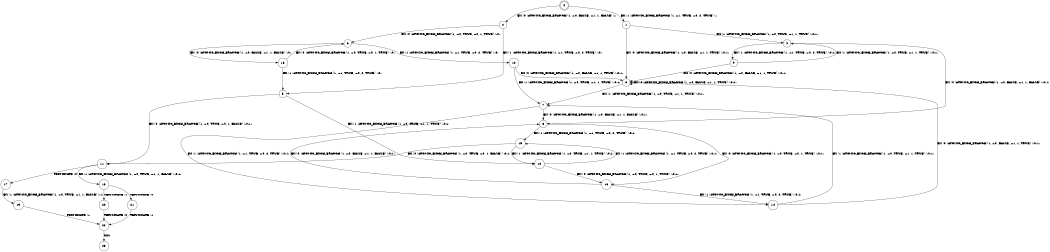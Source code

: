 digraph BCG {
size = "7, 10.5";
center = TRUE;
node [shape = circle];
0 [peripheries = 2];
0 -> 1 [label = "EX !1 !ATOMIC_EXCH_BRANCH (1, +1, TRUE, +0, 2, TRUE) !::"];
0 -> 2 [label = "EX !0 !ATOMIC_EXCH_BRANCH (1, +0, FALSE, +1, 1, FALSE) !::"];
1 -> 3 [label = "EX !0 !ATOMIC_EXCH_BRANCH (1, +0, FALSE, +1, 1, TRUE) !:0:1:"];
1 -> 4 [label = "EX !1 !ATOMIC_EXCH_BRANCH (1, +0, TRUE, +1, 1, TRUE) !:0:1:"];
2 -> 5 [label = "EX !1 !ATOMIC_EXCH_BRANCH (1, +1, TRUE, +0, 2, TRUE) !:0:"];
2 -> 6 [label = "EX !0 !ATOMIC_EXCH_BRANCH (1, +0, TRUE, +0, 1, TRUE) !:0:"];
3 -> 7 [label = "EX !1 !ATOMIC_EXCH_BRANCH (1, +0, TRUE, +1, 1, TRUE) !:0:1:"];
3 -> 3 [label = "EX !0 !ATOMIC_EXCH_BRANCH (1, +0, FALSE, +1, 1, TRUE) !:0:1:"];
4 -> 8 [label = "EX !0 !ATOMIC_EXCH_BRANCH (1, +0, FALSE, +1, 1, FALSE) !:0:1:"];
4 -> 9 [label = "EX !1 !ATOMIC_EXCH_BRANCH (1, +1, TRUE, +0, 2, TRUE) !:0:1:"];
5 -> 10 [label = "EX !1 !ATOMIC_EXCH_BRANCH (1, +0, TRUE, +1, 1, TRUE) !:0:1:"];
5 -> 11 [label = "EX !0 !ATOMIC_EXCH_BRANCH (1, +0, TRUE, +0, 1, FALSE) !:0:1:"];
6 -> 12 [label = "EX !1 !ATOMIC_EXCH_BRANCH (1, +1, TRUE, +0, 2, TRUE) !:0:"];
6 -> 13 [label = "EX !0 !ATOMIC_EXCH_BRANCH (1, +0, FALSE, +1, 1, FALSE) !:0:"];
7 -> 14 [label = "EX !1 !ATOMIC_EXCH_BRANCH (1, +1, TRUE, +0, 2, TRUE) !:0:1:"];
7 -> 8 [label = "EX !0 !ATOMIC_EXCH_BRANCH (1, +0, FALSE, +1, 1, FALSE) !:0:1:"];
8 -> 15 [label = "EX !1 !ATOMIC_EXCH_BRANCH (1, +1, TRUE, +0, 2, TRUE) !:0:1:"];
8 -> 16 [label = "EX !0 !ATOMIC_EXCH_BRANCH (1, +0, TRUE, +0, 1, TRUE) !:0:1:"];
9 -> 3 [label = "EX !0 !ATOMIC_EXCH_BRANCH (1, +0, FALSE, +1, 1, TRUE) !:0:1:"];
9 -> 4 [label = "EX !1 !ATOMIC_EXCH_BRANCH (1, +0, TRUE, +1, 1, TRUE) !:0:1:"];
10 -> 15 [label = "EX !1 !ATOMIC_EXCH_BRANCH (1, +1, TRUE, +0, 2, TRUE) !:0:1:"];
10 -> 16 [label = "EX !0 !ATOMIC_EXCH_BRANCH (1, +0, TRUE, +0, 1, TRUE) !:0:1:"];
11 -> 17 [label = "TERMINATE !0"];
11 -> 18 [label = "EX !1 !ATOMIC_EXCH_BRANCH (1, +0, TRUE, +1, 1, FALSE) !:0:1:"];
12 -> 7 [label = "EX !1 !ATOMIC_EXCH_BRANCH (1, +0, TRUE, +1, 1, TRUE) !:0:1:"];
12 -> 3 [label = "EX !0 !ATOMIC_EXCH_BRANCH (1, +0, FALSE, +1, 1, TRUE) !:0:1:"];
13 -> 5 [label = "EX !1 !ATOMIC_EXCH_BRANCH (1, +1, TRUE, +0, 2, TRUE) !:0:"];
13 -> 6 [label = "EX !0 !ATOMIC_EXCH_BRANCH (1, +0, TRUE, +0, 1, TRUE) !:0:"];
14 -> 7 [label = "EX !1 !ATOMIC_EXCH_BRANCH (1, +0, TRUE, +1, 1, TRUE) !:0:1:"];
14 -> 3 [label = "EX !0 !ATOMIC_EXCH_BRANCH (1, +0, FALSE, +1, 1, TRUE) !:0:1:"];
15 -> 10 [label = "EX !1 !ATOMIC_EXCH_BRANCH (1, +0, TRUE, +1, 1, TRUE) !:0:1:"];
15 -> 11 [label = "EX !0 !ATOMIC_EXCH_BRANCH (1, +0, TRUE, +0, 1, FALSE) !:0:1:"];
16 -> 14 [label = "EX !1 !ATOMIC_EXCH_BRANCH (1, +1, TRUE, +0, 2, TRUE) !:0:1:"];
16 -> 8 [label = "EX !0 !ATOMIC_EXCH_BRANCH (1, +0, FALSE, +1, 1, FALSE) !:0:1:"];
17 -> 19 [label = "EX !1 !ATOMIC_EXCH_BRANCH (1, +0, TRUE, +1, 1, FALSE) !:1:"];
18 -> 20 [label = "TERMINATE !1"];
18 -> 21 [label = "TERMINATE !0"];
19 -> 22 [label = "TERMINATE !1"];
20 -> 22 [label = "TERMINATE !0"];
21 -> 22 [label = "TERMINATE !1"];
22 -> 23 [label = "exit"];
}
